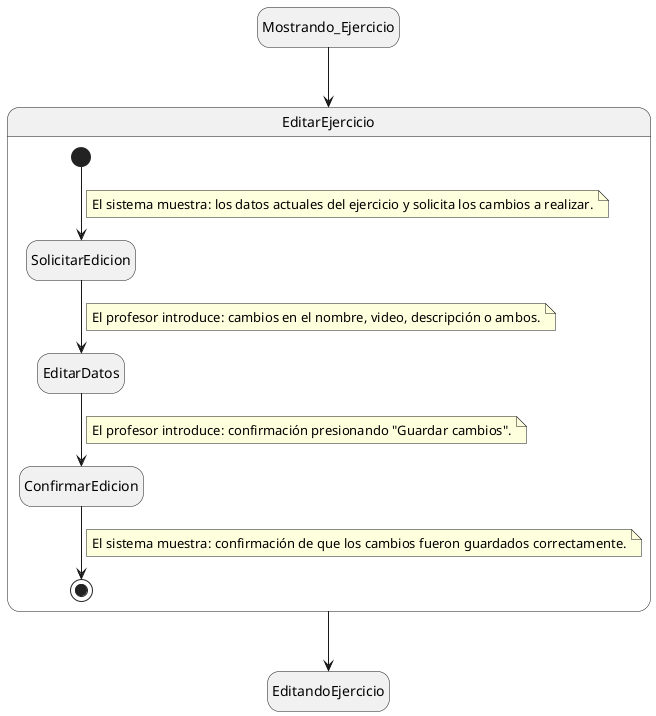 @startuml EditarEjercicio

hide empty description

state Mostrando_Ejercicio
state EditandoEjercicio

state EditarEjercicio {
  [*] --> SolicitarEdicion
  note on link
      El sistema muestra: los datos actuales del ejercicio y solicita los cambios a realizar.
  end note

  SolicitarEdicion --> EditarDatos
  note on link
      El profesor introduce: cambios en el nombre, video, descripción o ambos.
  end note

  EditarDatos --> ConfirmarEdicion
  note on link
      El profesor introduce: confirmación presionando "Guardar cambios".
  end note

  ConfirmarEdicion --> [*]
  note on link
      El sistema muestra: confirmación de que los cambios fueron guardados correctamente.
  end note
}

Mostrando_Ejercicio --> EditarEjercicio
EditarEjercicio --> EditandoEjercicio

@enduml
